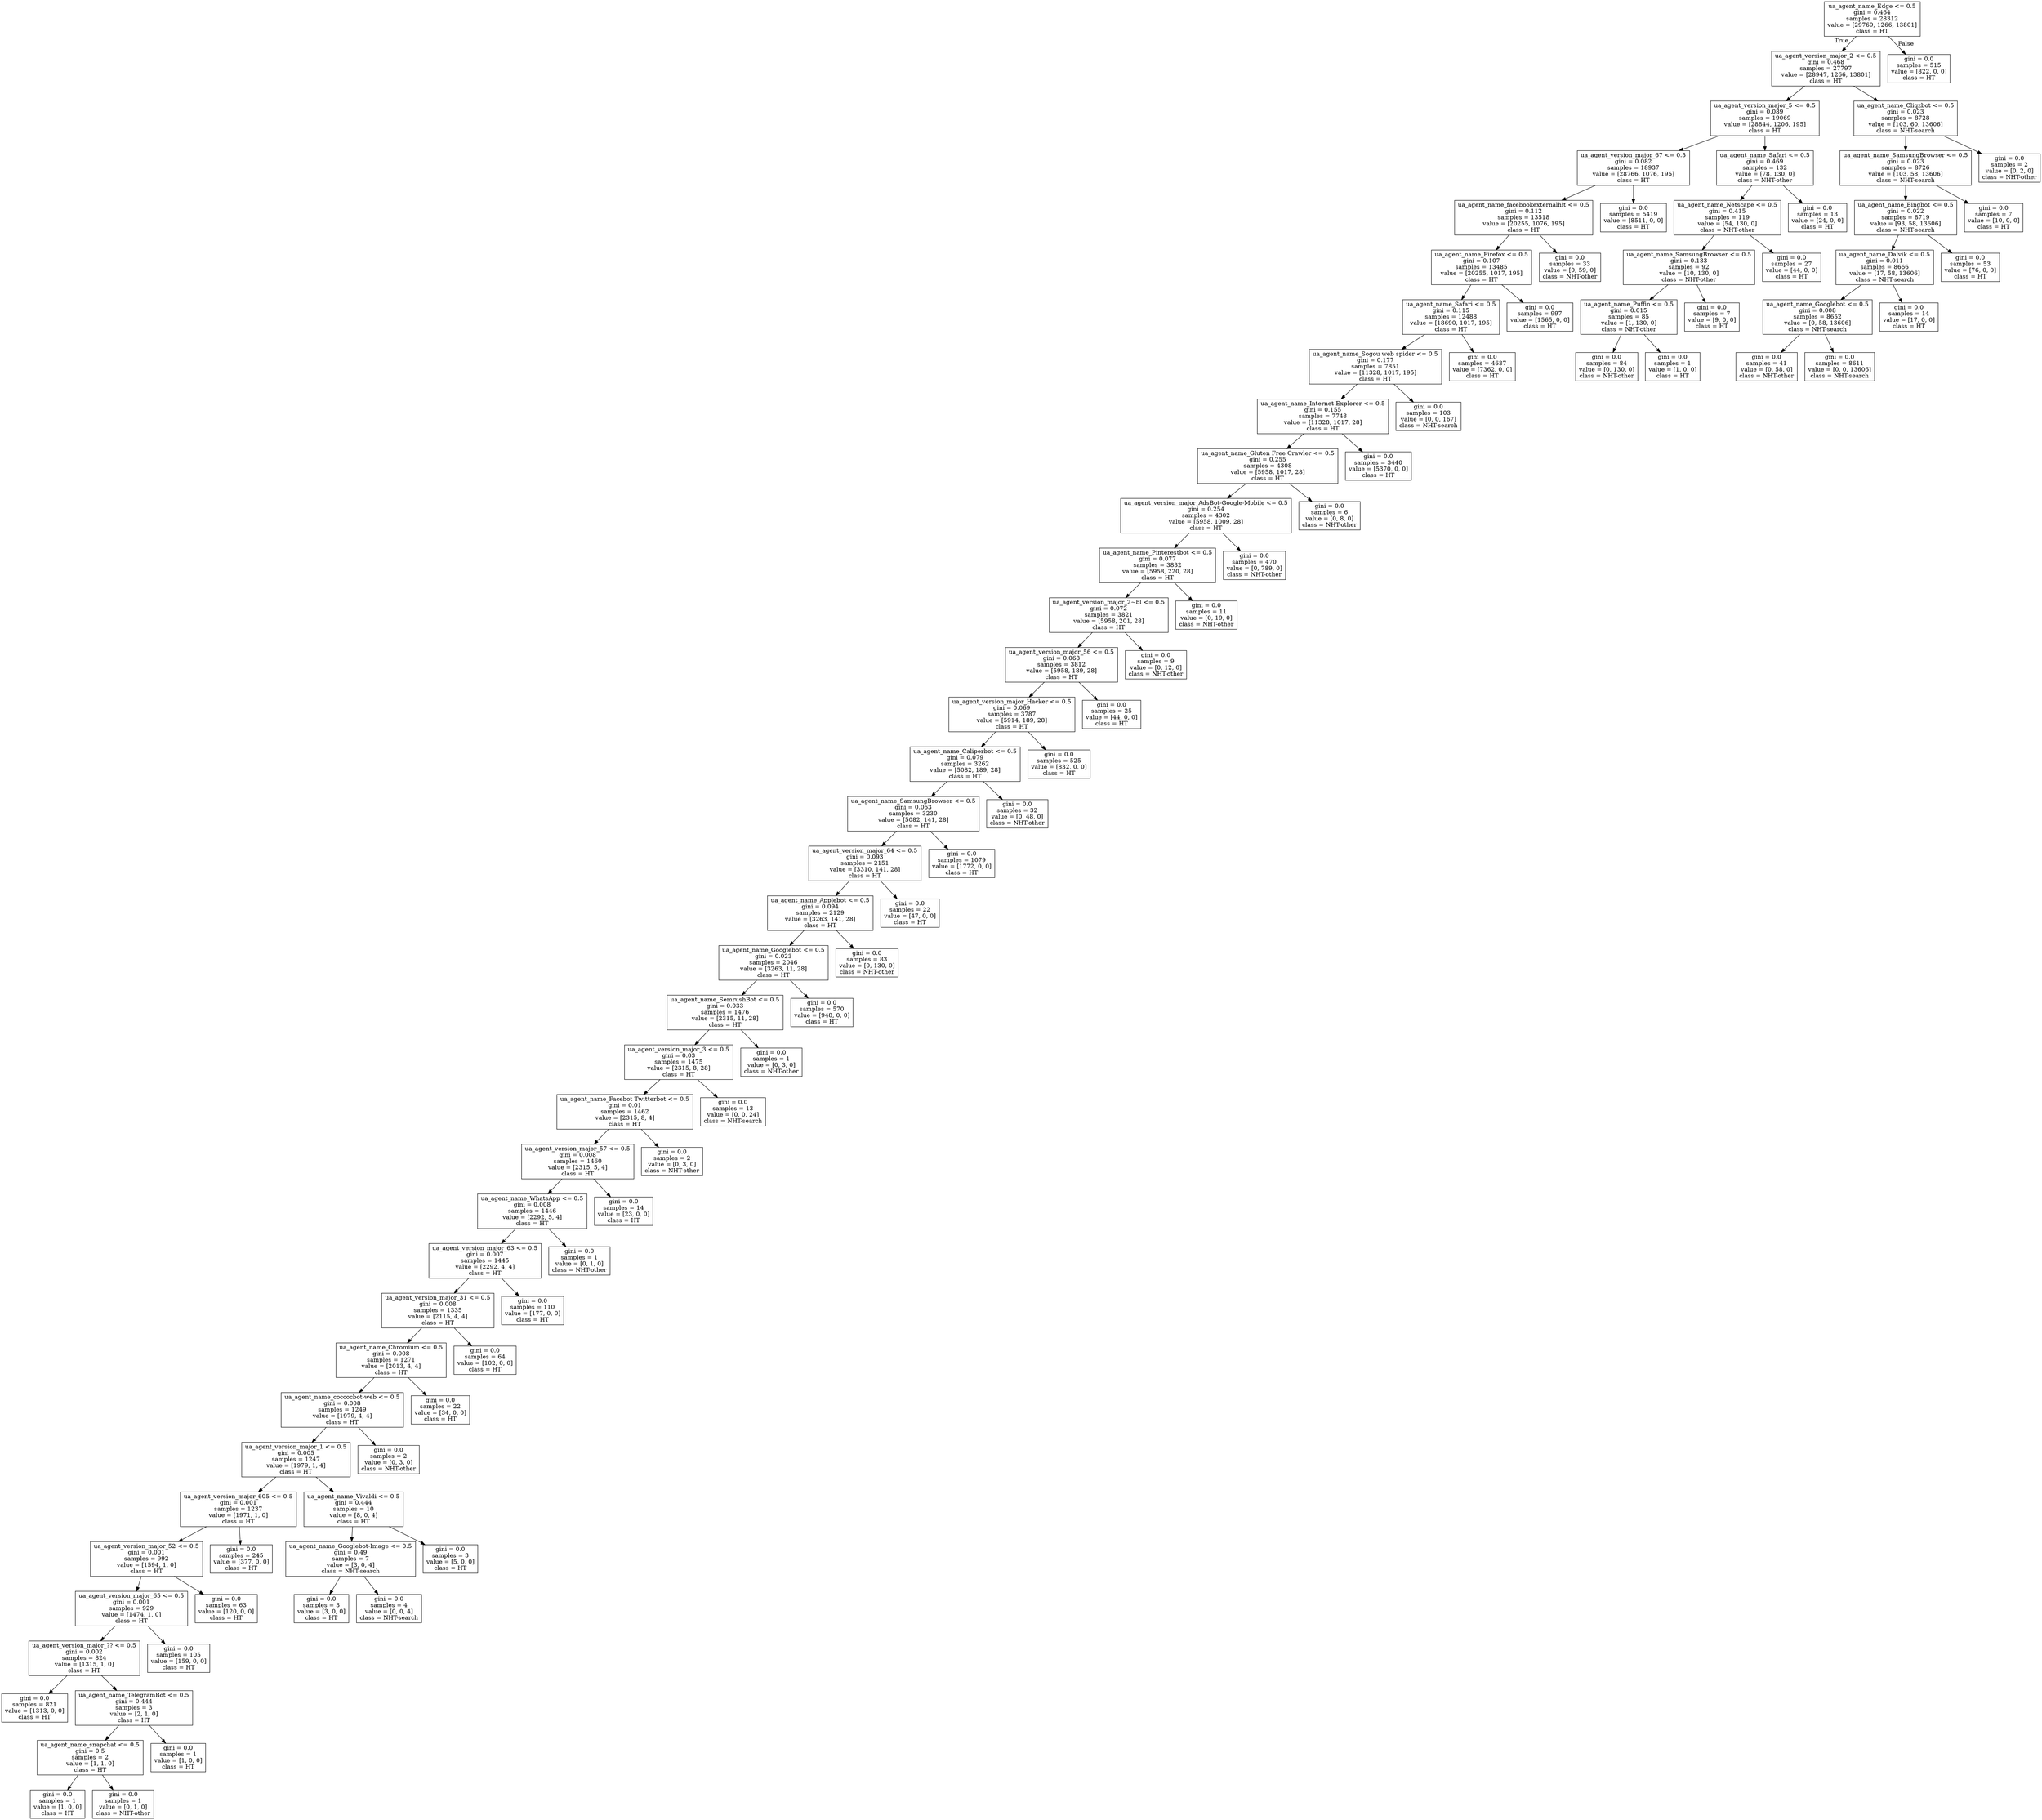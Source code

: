digraph Tree {
node [shape=box] ;
0 [label="ua_agent_name_Edge <= 0.5\ngini = 0.464\nsamples = 28312\nvalue = [29769, 1266, 13801]\nclass = HT"] ;
1 [label="ua_agent_version_major_2 <= 0.5\ngini = 0.468\nsamples = 27797\nvalue = [28947, 1266, 13801]\nclass = HT"] ;
0 -> 1 [labeldistance=2.5, labelangle=45, headlabel="True"] ;
2 [label="ua_agent_version_major_5 <= 0.5\ngini = 0.089\nsamples = 19069\nvalue = [28844, 1206, 195]\nclass = HT"] ;
1 -> 2 ;
3 [label="ua_agent_version_major_67 <= 0.5\ngini = 0.082\nsamples = 18937\nvalue = [28766, 1076, 195]\nclass = HT"] ;
2 -> 3 ;
4 [label="ua_agent_name_facebookexternalhit <= 0.5\ngini = 0.112\nsamples = 13518\nvalue = [20255, 1076, 195]\nclass = HT"] ;
3 -> 4 ;
5 [label="ua_agent_name_Firefox <= 0.5\ngini = 0.107\nsamples = 13485\nvalue = [20255, 1017, 195]\nclass = HT"] ;
4 -> 5 ;
6 [label="ua_agent_name_Safari <= 0.5\ngini = 0.115\nsamples = 12488\nvalue = [18690, 1017, 195]\nclass = HT"] ;
5 -> 6 ;
7 [label="ua_agent_name_Sogou web spider <= 0.5\ngini = 0.177\nsamples = 7851\nvalue = [11328, 1017, 195]\nclass = HT"] ;
6 -> 7 ;
8 [label="ua_agent_name_Internet Explorer <= 0.5\ngini = 0.155\nsamples = 7748\nvalue = [11328, 1017, 28]\nclass = HT"] ;
7 -> 8 ;
9 [label="ua_agent_name_Gluten Free Crawler <= 0.5\ngini = 0.255\nsamples = 4308\nvalue = [5958, 1017, 28]\nclass = HT"] ;
8 -> 9 ;
10 [label="ua_agent_version_major_AdsBot-Google-Mobile <= 0.5\ngini = 0.254\nsamples = 4302\nvalue = [5958, 1009, 28]\nclass = HT"] ;
9 -> 10 ;
11 [label="ua_agent_name_Pinterestbot <= 0.5\ngini = 0.077\nsamples = 3832\nvalue = [5958, 220, 28]\nclass = HT"] ;
10 -> 11 ;
12 [label="ua_agent_version_major_2~bl <= 0.5\ngini = 0.072\nsamples = 3821\nvalue = [5958, 201, 28]\nclass = HT"] ;
11 -> 12 ;
13 [label="ua_agent_version_major_56 <= 0.5\ngini = 0.068\nsamples = 3812\nvalue = [5958, 189, 28]\nclass = HT"] ;
12 -> 13 ;
14 [label="ua_agent_version_major_Hacker <= 0.5\ngini = 0.069\nsamples = 3787\nvalue = [5914, 189, 28]\nclass = HT"] ;
13 -> 14 ;
15 [label="ua_agent_name_Caliperbot <= 0.5\ngini = 0.079\nsamples = 3262\nvalue = [5082, 189, 28]\nclass = HT"] ;
14 -> 15 ;
16 [label="ua_agent_name_SamsungBrowser <= 0.5\ngini = 0.063\nsamples = 3230\nvalue = [5082, 141, 28]\nclass = HT"] ;
15 -> 16 ;
17 [label="ua_agent_version_major_64 <= 0.5\ngini = 0.093\nsamples = 2151\nvalue = [3310, 141, 28]\nclass = HT"] ;
16 -> 17 ;
18 [label="ua_agent_name_Applebot <= 0.5\ngini = 0.094\nsamples = 2129\nvalue = [3263, 141, 28]\nclass = HT"] ;
17 -> 18 ;
19 [label="ua_agent_name_Googlebot <= 0.5\ngini = 0.023\nsamples = 2046\nvalue = [3263, 11, 28]\nclass = HT"] ;
18 -> 19 ;
20 [label="ua_agent_name_SemrushBot <= 0.5\ngini = 0.033\nsamples = 1476\nvalue = [2315, 11, 28]\nclass = HT"] ;
19 -> 20 ;
21 [label="ua_agent_version_major_3 <= 0.5\ngini = 0.03\nsamples = 1475\nvalue = [2315, 8, 28]\nclass = HT"] ;
20 -> 21 ;
22 [label="ua_agent_name_Facebot Twitterbot <= 0.5\ngini = 0.01\nsamples = 1462\nvalue = [2315, 8, 4]\nclass = HT"] ;
21 -> 22 ;
23 [label="ua_agent_version_major_57 <= 0.5\ngini = 0.008\nsamples = 1460\nvalue = [2315, 5, 4]\nclass = HT"] ;
22 -> 23 ;
24 [label="ua_agent_name_WhatsApp <= 0.5\ngini = 0.008\nsamples = 1446\nvalue = [2292, 5, 4]\nclass = HT"] ;
23 -> 24 ;
25 [label="ua_agent_version_major_63 <= 0.5\ngini = 0.007\nsamples = 1445\nvalue = [2292, 4, 4]\nclass = HT"] ;
24 -> 25 ;
26 [label="ua_agent_version_major_31 <= 0.5\ngini = 0.008\nsamples = 1335\nvalue = [2115, 4, 4]\nclass = HT"] ;
25 -> 26 ;
27 [label="ua_agent_name_Chromium <= 0.5\ngini = 0.008\nsamples = 1271\nvalue = [2013, 4, 4]\nclass = HT"] ;
26 -> 27 ;
28 [label="ua_agent_name_coccocbot-web <= 0.5\ngini = 0.008\nsamples = 1249\nvalue = [1979, 4, 4]\nclass = HT"] ;
27 -> 28 ;
29 [label="ua_agent_version_major_1 <= 0.5\ngini = 0.005\nsamples = 1247\nvalue = [1979, 1, 4]\nclass = HT"] ;
28 -> 29 ;
30 [label="ua_agent_version_major_605 <= 0.5\ngini = 0.001\nsamples = 1237\nvalue = [1971, 1, 0]\nclass = HT"] ;
29 -> 30 ;
31 [label="ua_agent_version_major_52 <= 0.5\ngini = 0.001\nsamples = 992\nvalue = [1594, 1, 0]\nclass = HT"] ;
30 -> 31 ;
32 [label="ua_agent_version_major_65 <= 0.5\ngini = 0.001\nsamples = 929\nvalue = [1474, 1, 0]\nclass = HT"] ;
31 -> 32 ;
33 [label="ua_agent_version_major_?? <= 0.5\ngini = 0.002\nsamples = 824\nvalue = [1315, 1, 0]\nclass = HT"] ;
32 -> 33 ;
34 [label="gini = 0.0\nsamples = 821\nvalue = [1313, 0, 0]\nclass = HT"] ;
33 -> 34 ;
35 [label="ua_agent_name_TelegramBot <= 0.5\ngini = 0.444\nsamples = 3\nvalue = [2, 1, 0]\nclass = HT"] ;
33 -> 35 ;
36 [label="ua_agent_name_snapchat <= 0.5\ngini = 0.5\nsamples = 2\nvalue = [1, 1, 0]\nclass = HT"] ;
35 -> 36 ;
37 [label="gini = 0.0\nsamples = 1\nvalue = [1, 0, 0]\nclass = HT"] ;
36 -> 37 ;
38 [label="gini = 0.0\nsamples = 1\nvalue = [0, 1, 0]\nclass = NHT-other"] ;
36 -> 38 ;
39 [label="gini = 0.0\nsamples = 1\nvalue = [1, 0, 0]\nclass = HT"] ;
35 -> 39 ;
40 [label="gini = 0.0\nsamples = 105\nvalue = [159, 0, 0]\nclass = HT"] ;
32 -> 40 ;
41 [label="gini = 0.0\nsamples = 63\nvalue = [120, 0, 0]\nclass = HT"] ;
31 -> 41 ;
42 [label="gini = 0.0\nsamples = 245\nvalue = [377, 0, 0]\nclass = HT"] ;
30 -> 42 ;
43 [label="ua_agent_name_Vivaldi <= 0.5\ngini = 0.444\nsamples = 10\nvalue = [8, 0, 4]\nclass = HT"] ;
29 -> 43 ;
44 [label="ua_agent_name_Googlebot-Image <= 0.5\ngini = 0.49\nsamples = 7\nvalue = [3, 0, 4]\nclass = NHT-search"] ;
43 -> 44 ;
45 [label="gini = 0.0\nsamples = 3\nvalue = [3, 0, 0]\nclass = HT"] ;
44 -> 45 ;
46 [label="gini = 0.0\nsamples = 4\nvalue = [0, 0, 4]\nclass = NHT-search"] ;
44 -> 46 ;
47 [label="gini = 0.0\nsamples = 3\nvalue = [5, 0, 0]\nclass = HT"] ;
43 -> 47 ;
48 [label="gini = 0.0\nsamples = 2\nvalue = [0, 3, 0]\nclass = NHT-other"] ;
28 -> 48 ;
49 [label="gini = 0.0\nsamples = 22\nvalue = [34, 0, 0]\nclass = HT"] ;
27 -> 49 ;
50 [label="gini = 0.0\nsamples = 64\nvalue = [102, 0, 0]\nclass = HT"] ;
26 -> 50 ;
51 [label="gini = 0.0\nsamples = 110\nvalue = [177, 0, 0]\nclass = HT"] ;
25 -> 51 ;
52 [label="gini = 0.0\nsamples = 1\nvalue = [0, 1, 0]\nclass = NHT-other"] ;
24 -> 52 ;
53 [label="gini = 0.0\nsamples = 14\nvalue = [23, 0, 0]\nclass = HT"] ;
23 -> 53 ;
54 [label="gini = 0.0\nsamples = 2\nvalue = [0, 3, 0]\nclass = NHT-other"] ;
22 -> 54 ;
55 [label="gini = 0.0\nsamples = 13\nvalue = [0, 0, 24]\nclass = NHT-search"] ;
21 -> 55 ;
56 [label="gini = 0.0\nsamples = 1\nvalue = [0, 3, 0]\nclass = NHT-other"] ;
20 -> 56 ;
57 [label="gini = 0.0\nsamples = 570\nvalue = [948, 0, 0]\nclass = HT"] ;
19 -> 57 ;
58 [label="gini = 0.0\nsamples = 83\nvalue = [0, 130, 0]\nclass = NHT-other"] ;
18 -> 58 ;
59 [label="gini = 0.0\nsamples = 22\nvalue = [47, 0, 0]\nclass = HT"] ;
17 -> 59 ;
60 [label="gini = 0.0\nsamples = 1079\nvalue = [1772, 0, 0]\nclass = HT"] ;
16 -> 60 ;
61 [label="gini = 0.0\nsamples = 32\nvalue = [0, 48, 0]\nclass = NHT-other"] ;
15 -> 61 ;
62 [label="gini = 0.0\nsamples = 525\nvalue = [832, 0, 0]\nclass = HT"] ;
14 -> 62 ;
63 [label="gini = 0.0\nsamples = 25\nvalue = [44, 0, 0]\nclass = HT"] ;
13 -> 63 ;
64 [label="gini = 0.0\nsamples = 9\nvalue = [0, 12, 0]\nclass = NHT-other"] ;
12 -> 64 ;
65 [label="gini = 0.0\nsamples = 11\nvalue = [0, 19, 0]\nclass = NHT-other"] ;
11 -> 65 ;
66 [label="gini = 0.0\nsamples = 470\nvalue = [0, 789, 0]\nclass = NHT-other"] ;
10 -> 66 ;
67 [label="gini = 0.0\nsamples = 6\nvalue = [0, 8, 0]\nclass = NHT-other"] ;
9 -> 67 ;
68 [label="gini = 0.0\nsamples = 3440\nvalue = [5370, 0, 0]\nclass = HT"] ;
8 -> 68 ;
69 [label="gini = 0.0\nsamples = 103\nvalue = [0, 0, 167]\nclass = NHT-search"] ;
7 -> 69 ;
70 [label="gini = 0.0\nsamples = 4637\nvalue = [7362, 0, 0]\nclass = HT"] ;
6 -> 70 ;
71 [label="gini = 0.0\nsamples = 997\nvalue = [1565, 0, 0]\nclass = HT"] ;
5 -> 71 ;
72 [label="gini = 0.0\nsamples = 33\nvalue = [0, 59, 0]\nclass = NHT-other"] ;
4 -> 72 ;
73 [label="gini = 0.0\nsamples = 5419\nvalue = [8511, 0, 0]\nclass = HT"] ;
3 -> 73 ;
74 [label="ua_agent_name_Safari <= 0.5\ngini = 0.469\nsamples = 132\nvalue = [78, 130, 0]\nclass = NHT-other"] ;
2 -> 74 ;
75 [label="ua_agent_name_Netscape <= 0.5\ngini = 0.415\nsamples = 119\nvalue = [54, 130, 0]\nclass = NHT-other"] ;
74 -> 75 ;
76 [label="ua_agent_name_SamsungBrowser <= 0.5\ngini = 0.133\nsamples = 92\nvalue = [10, 130, 0]\nclass = NHT-other"] ;
75 -> 76 ;
77 [label="ua_agent_name_Puffin <= 0.5\ngini = 0.015\nsamples = 85\nvalue = [1, 130, 0]\nclass = NHT-other"] ;
76 -> 77 ;
78 [label="gini = 0.0\nsamples = 84\nvalue = [0, 130, 0]\nclass = NHT-other"] ;
77 -> 78 ;
79 [label="gini = 0.0\nsamples = 1\nvalue = [1, 0, 0]\nclass = HT"] ;
77 -> 79 ;
80 [label="gini = 0.0\nsamples = 7\nvalue = [9, 0, 0]\nclass = HT"] ;
76 -> 80 ;
81 [label="gini = 0.0\nsamples = 27\nvalue = [44, 0, 0]\nclass = HT"] ;
75 -> 81 ;
82 [label="gini = 0.0\nsamples = 13\nvalue = [24, 0, 0]\nclass = HT"] ;
74 -> 82 ;
83 [label="ua_agent_name_Cliqzbot <= 0.5\ngini = 0.023\nsamples = 8728\nvalue = [103, 60, 13606]\nclass = NHT-search"] ;
1 -> 83 ;
84 [label="ua_agent_name_SamsungBrowser <= 0.5\ngini = 0.023\nsamples = 8726\nvalue = [103, 58, 13606]\nclass = NHT-search"] ;
83 -> 84 ;
85 [label="ua_agent_name_Bingbot <= 0.5\ngini = 0.022\nsamples = 8719\nvalue = [93, 58, 13606]\nclass = NHT-search"] ;
84 -> 85 ;
86 [label="ua_agent_name_Dalvik <= 0.5\ngini = 0.011\nsamples = 8666\nvalue = [17, 58, 13606]\nclass = NHT-search"] ;
85 -> 86 ;
87 [label="ua_agent_name_Googlebot <= 0.5\ngini = 0.008\nsamples = 8652\nvalue = [0, 58, 13606]\nclass = NHT-search"] ;
86 -> 87 ;
88 [label="gini = 0.0\nsamples = 41\nvalue = [0, 58, 0]\nclass = NHT-other"] ;
87 -> 88 ;
89 [label="gini = 0.0\nsamples = 8611\nvalue = [0, 0, 13606]\nclass = NHT-search"] ;
87 -> 89 ;
90 [label="gini = 0.0\nsamples = 14\nvalue = [17, 0, 0]\nclass = HT"] ;
86 -> 90 ;
91 [label="gini = 0.0\nsamples = 53\nvalue = [76, 0, 0]\nclass = HT"] ;
85 -> 91 ;
92 [label="gini = 0.0\nsamples = 7\nvalue = [10, 0, 0]\nclass = HT"] ;
84 -> 92 ;
93 [label="gini = 0.0\nsamples = 2\nvalue = [0, 2, 0]\nclass = NHT-other"] ;
83 -> 93 ;
94 [label="gini = 0.0\nsamples = 515\nvalue = [822, 0, 0]\nclass = HT"] ;
0 -> 94 [labeldistance=2.5, labelangle=-45, headlabel="False"] ;
}